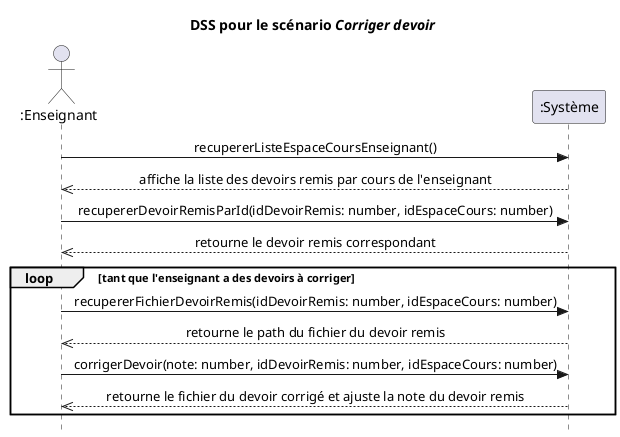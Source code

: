 @startuml
skinparam style strictuml
skinparam defaultfontname Verdana
skinparam sequence {
    MessageAlign center
}
title DSS pour le scénario <i><b>Corriger devoir</b></i>
actor ":Enseignant" as e
participant ":Système" as s
e->s : recupererListeEspaceCoursEnseignant()
e<<--s : affiche la liste des devoirs remis par cours de l'enseignant
e->s : recupererDevoirRemisParId(idDevoirRemis: number, idEspaceCours: number)
e<<--s : retourne le devoir remis correspondant

loop tant que l'enseignant a des devoirs à corriger
e->s : recupererFichierDevoirRemis(idDevoirRemis: number, idEspaceCours: number)
e<<--s : retourne le path du fichier du devoir remis
e->s : corrigerDevoir(note: number, idDevoirRemis: number, idEspaceCours: number)
e<<--s : retourne le fichier du devoir corrigé et ajuste la note du devoir remis
end
@enduml